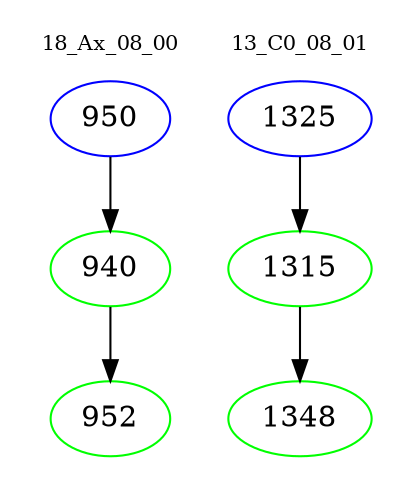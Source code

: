 digraph{
subgraph cluster_0 {
color = white
label = "18_Ax_08_00";
fontsize=10;
T0_950 [label="950", color="blue"]
T0_950 -> T0_940 [color="black"]
T0_940 [label="940", color="green"]
T0_940 -> T0_952 [color="black"]
T0_952 [label="952", color="green"]
}
subgraph cluster_1 {
color = white
label = "13_C0_08_01";
fontsize=10;
T1_1325 [label="1325", color="blue"]
T1_1325 -> T1_1315 [color="black"]
T1_1315 [label="1315", color="green"]
T1_1315 -> T1_1348 [color="black"]
T1_1348 [label="1348", color="green"]
}
}

